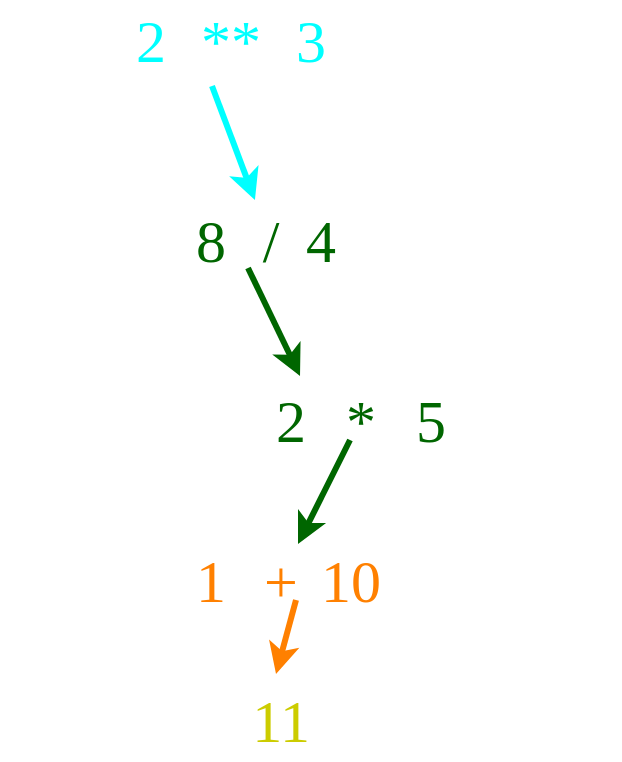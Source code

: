 <mxfile>
    <diagram id="iNNgSTABh2piS-JZbBgS" name="Page-1">
        <mxGraphModel dx="1074" dy="646" grid="1" gridSize="10" guides="1" tooltips="1" connect="1" arrows="1" fold="1" page="1" pageScale="1" pageWidth="850" pageHeight="1100" math="0" shadow="0">
            <root>
                <mxCell id="0"/>
                <mxCell id="1" parent="0"/>
                <mxCell id="52" value="1" style="text;html=1;align=center;verticalAlign=middle;resizable=0;points=[];autosize=1;strokeColor=none;fillColor=none;fontFamily=Times New Roman;fontSize=30;fontColor=#FFFFFF;" parent="1" vertex="1">
                    <mxGeometry x="220" y="100" width="30" height="40" as="geometry"/>
                </mxCell>
                <mxCell id="77" value="+" style="text;html=1;align=center;verticalAlign=middle;resizable=0;points=[];autosize=1;strokeColor=none;fillColor=none;fontFamily=Times New Roman;fontSize=30;fontColor=#FFFFFF;" vertex="1" parent="1">
                    <mxGeometry x="250" y="100" width="30" height="40" as="geometry"/>
                </mxCell>
                <mxCell id="78" value="2" style="text;html=1;align=center;verticalAlign=middle;resizable=0;points=[];autosize=1;strokeColor=none;fillColor=none;fontFamily=Times New Roman;fontSize=30;fontColor=#00FFFF;" vertex="1" parent="1">
                    <mxGeometry x="280" y="100" width="30" height="40" as="geometry"/>
                </mxCell>
                <mxCell id="81" value="**" style="text;html=1;align=center;verticalAlign=middle;resizable=0;points=[];autosize=1;strokeColor=none;fillColor=none;fontFamily=Times New Roman;fontSize=30;fontColor=#00FFFF;" vertex="1" parent="1">
                    <mxGeometry x="310" y="100" width="50" height="40" as="geometry"/>
                </mxCell>
                <mxCell id="82" value="3" style="text;html=1;align=center;verticalAlign=middle;resizable=0;points=[];autosize=1;strokeColor=none;fillColor=none;fontFamily=Times New Roman;fontSize=30;fontColor=#00FFFF;" vertex="1" parent="1">
                    <mxGeometry x="360" y="100" width="30" height="40" as="geometry"/>
                </mxCell>
                <mxCell id="83" value="/" style="text;html=1;align=center;verticalAlign=middle;resizable=0;points=[];autosize=1;strokeColor=none;fillColor=none;fontFamily=Times New Roman;fontSize=30;fontColor=#FFFFFF;" vertex="1" parent="1">
                    <mxGeometry x="395" y="100" width="20" height="40" as="geometry"/>
                </mxCell>
                <mxCell id="84" value="4" style="text;html=1;align=center;verticalAlign=middle;resizable=0;points=[];autosize=1;strokeColor=none;fillColor=none;fontFamily=Times New Roman;fontSize=30;fontColor=#FFFFFF;" vertex="1" parent="1">
                    <mxGeometry x="420" y="100" width="30" height="40" as="geometry"/>
                </mxCell>
                <mxCell id="85" value="*" style="text;html=1;align=center;verticalAlign=middle;resizable=0;points=[];autosize=1;strokeColor=none;fillColor=none;fontFamily=Times New Roman;fontSize=30;fontColor=#FFFFFF;" vertex="1" parent="1">
                    <mxGeometry x="460" y="100" width="30" height="40" as="geometry"/>
                </mxCell>
                <mxCell id="86" value="5" style="text;html=1;align=center;verticalAlign=middle;resizable=0;points=[];autosize=1;strokeColor=none;fillColor=none;fontFamily=Times New Roman;fontSize=30;fontColor=#FFFFFF;" vertex="1" parent="1">
                    <mxGeometry x="500" y="100" width="30" height="40" as="geometry"/>
                </mxCell>
                <mxCell id="87" value="1" style="text;html=1;align=center;verticalAlign=middle;resizable=0;points=[];autosize=1;strokeColor=none;fillColor=none;fontFamily=Times New Roman;fontSize=30;fontColor=#FFFFFF;" vertex="1" parent="1">
                    <mxGeometry x="250" y="200" width="30" height="40" as="geometry"/>
                </mxCell>
                <mxCell id="88" value="+" style="text;html=1;align=center;verticalAlign=middle;resizable=0;points=[];autosize=1;strokeColor=none;fillColor=none;fontFamily=Times New Roman;fontSize=30;fontColor=#FFFFFF;" vertex="1" parent="1">
                    <mxGeometry x="280" y="200" width="30" height="40" as="geometry"/>
                </mxCell>
                <mxCell id="89" value="8" style="text;html=1;align=center;verticalAlign=middle;resizable=0;points=[];autosize=1;strokeColor=none;fillColor=none;fontFamily=Times New Roman;fontSize=30;fontColor=#006600;" vertex="1" parent="1">
                    <mxGeometry x="310" y="200" width="30" height="40" as="geometry"/>
                </mxCell>
                <mxCell id="90" value="/" style="text;html=1;align=center;verticalAlign=middle;resizable=0;points=[];autosize=1;strokeColor=none;fillColor=none;fontFamily=Times New Roman;fontSize=30;fontColor=#006600;" vertex="1" parent="1">
                    <mxGeometry x="345" y="200" width="20" height="40" as="geometry"/>
                </mxCell>
                <mxCell id="91" value="4" style="text;html=1;align=center;verticalAlign=middle;resizable=0;points=[];autosize=1;strokeColor=none;fillColor=none;fontFamily=Times New Roman;fontSize=30;fontColor=#006600;" vertex="1" parent="1">
                    <mxGeometry x="365" y="200" width="30" height="40" as="geometry"/>
                </mxCell>
                <mxCell id="92" value="*" style="text;html=1;align=center;verticalAlign=middle;resizable=0;points=[];autosize=1;strokeColor=none;fillColor=none;fontFamily=Times New Roman;fontSize=30;fontColor=#FFFFFF;" vertex="1" parent="1">
                    <mxGeometry x="395" y="200" width="30" height="40" as="geometry"/>
                </mxCell>
                <mxCell id="93" value="5" style="text;html=1;align=center;verticalAlign=middle;resizable=0;points=[];autosize=1;strokeColor=none;fillColor=none;fontFamily=Times New Roman;fontSize=30;fontColor=#FFFFFF;" vertex="1" parent="1">
                    <mxGeometry x="430" y="200" width="30" height="40" as="geometry"/>
                </mxCell>
                <mxCell id="94" value="1" style="text;html=1;align=center;verticalAlign=middle;resizable=0;points=[];autosize=1;strokeColor=none;fillColor=none;fontFamily=Times New Roman;fontSize=30;fontColor=#FFFFFF;" vertex="1" parent="1">
                    <mxGeometry x="280" y="290" width="30" height="40" as="geometry"/>
                </mxCell>
                <mxCell id="95" value="+" style="text;html=1;align=center;verticalAlign=middle;resizable=0;points=[];autosize=1;strokeColor=none;fillColor=none;fontFamily=Times New Roman;fontSize=30;fontColor=#FFFFFF;" vertex="1" parent="1">
                    <mxGeometry x="315" y="290" width="30" height="40" as="geometry"/>
                </mxCell>
                <mxCell id="96" value="2" style="text;html=1;align=center;verticalAlign=middle;resizable=0;points=[];autosize=1;strokeColor=none;fillColor=none;fontFamily=Times New Roman;fontSize=30;fontColor=#006600;" vertex="1" parent="1">
                    <mxGeometry x="350" y="290" width="30" height="40" as="geometry"/>
                </mxCell>
                <mxCell id="97" value="*" style="text;html=1;align=center;verticalAlign=middle;resizable=0;points=[];autosize=1;strokeColor=none;fillColor=none;fontFamily=Times New Roman;fontSize=30;fontColor=#006600;" vertex="1" parent="1">
                    <mxGeometry x="385" y="290" width="30" height="40" as="geometry"/>
                </mxCell>
                <mxCell id="98" value="5" style="text;html=1;align=center;verticalAlign=middle;resizable=0;points=[];autosize=1;strokeColor=none;fillColor=none;fontFamily=Times New Roman;fontSize=30;fontColor=#006600;" vertex="1" parent="1">
                    <mxGeometry x="420" y="290" width="30" height="40" as="geometry"/>
                </mxCell>
                <mxCell id="99" value="1" style="text;html=1;align=center;verticalAlign=middle;resizable=0;points=[];autosize=1;strokeColor=none;fillColor=none;fontFamily=Times New Roman;fontSize=30;fontColor=#FF8000;" vertex="1" parent="1">
                    <mxGeometry x="310" y="370" width="30" height="40" as="geometry"/>
                </mxCell>
                <mxCell id="100" value="+" style="text;html=1;align=center;verticalAlign=middle;resizable=0;points=[];autosize=1;strokeColor=none;fillColor=none;fontFamily=Times New Roman;fontSize=30;fontColor=#FF8000;" vertex="1" parent="1">
                    <mxGeometry x="345" y="370" width="30" height="40" as="geometry"/>
                </mxCell>
                <mxCell id="101" value="10" style="text;html=1;align=center;verticalAlign=middle;resizable=0;points=[];autosize=1;strokeColor=none;fillColor=none;fontFamily=Times New Roman;fontSize=30;fontColor=#FF8000;" vertex="1" parent="1">
                    <mxGeometry x="370" y="370" width="50" height="40" as="geometry"/>
                </mxCell>
                <mxCell id="102" value="" style="endArrow=classic;html=1;fontColor=#FF8000;exitX=0.32;exitY=1.075;exitDx=0;exitDy=0;exitPerimeter=0;fillColor=#1ba1e2;strokeColor=#00FFFF;strokeWidth=3;" edge="1" parent="1" source="81" target="90">
                    <mxGeometry width="50" height="50" relative="1" as="geometry">
                        <mxPoint x="315" y="140" as="sourcePoint"/>
                        <mxPoint x="365" y="90" as="targetPoint"/>
                    </mxGeometry>
                </mxCell>
                <mxCell id="104" value="" style="endArrow=classic;html=1;fontColor=#FF8000;fillColor=#1ba1e2;strokeColor=#006600;strokeWidth=3;exitX=-0.05;exitY=0.85;exitDx=0;exitDy=0;exitPerimeter=0;entryX=0.667;entryY=-0.05;entryDx=0;entryDy=0;entryPerimeter=0;" edge="1" parent="1" source="90" target="96">
                    <mxGeometry width="50" height="50" relative="1" as="geometry">
                        <mxPoint x="367" y="270" as="sourcePoint"/>
                        <mxPoint x="367.468" y="220" as="targetPoint"/>
                    </mxGeometry>
                </mxCell>
                <mxCell id="105" value="" style="endArrow=classic;html=1;fontColor=#FF8000;exitX=0.32;exitY=1.075;exitDx=0;exitDy=0;exitPerimeter=0;fillColor=#1ba1e2;strokeColor=#006600;strokeWidth=3;entryX=-0.02;entryY=0.05;entryDx=0;entryDy=0;entryPerimeter=0;" edge="1" parent="1" target="101">
                    <mxGeometry width="50" height="50" relative="1" as="geometry">
                        <mxPoint x="395" y="320" as="sourcePoint"/>
                        <mxPoint x="416.468" y="377" as="targetPoint"/>
                    </mxGeometry>
                </mxCell>
                <mxCell id="107" value="11" style="text;html=1;align=center;verticalAlign=middle;resizable=0;points=[];autosize=1;strokeColor=none;fillColor=none;fontFamily=Times New Roman;fontSize=30;fontColor=#CCCC00;" vertex="1" parent="1">
                    <mxGeometry x="340" y="440" width="40" height="40" as="geometry"/>
                </mxCell>
                <mxCell id="108" value="" style="endArrow=classic;html=1;fontColor=#FF8000;exitX=0.32;exitY=1.075;exitDx=0;exitDy=0;exitPerimeter=0;fillColor=#1ba1e2;strokeColor=#FF8000;strokeWidth=3;entryX=0.45;entryY=-0.075;entryDx=0;entryDy=0;entryPerimeter=0;" edge="1" parent="1" target="107">
                    <mxGeometry width="50" height="50" relative="1" as="geometry">
                        <mxPoint x="368" y="400" as="sourcePoint"/>
                        <mxPoint x="342" y="452" as="targetPoint"/>
                    </mxGeometry>
                </mxCell>
            </root>
        </mxGraphModel>
    </diagram>
</mxfile>